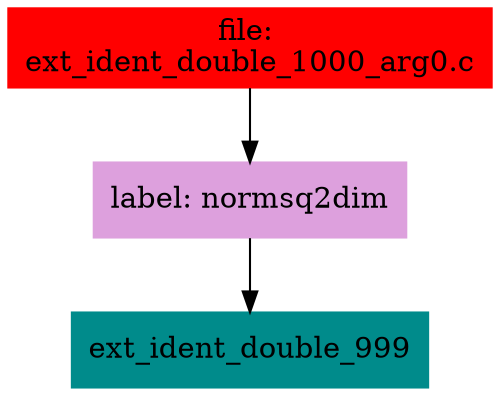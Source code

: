digraph G {
node [shape=box]

0 [label="file: 
ext_ident_double_1000_arg0.c",color=red, style=filled]
1 [label="label: normsq2dim",color=plum, style=filled]
0 -> 1
2 [label="ext_ident_double_999",color=cyan4, style=filled]
1 -> 2


}

